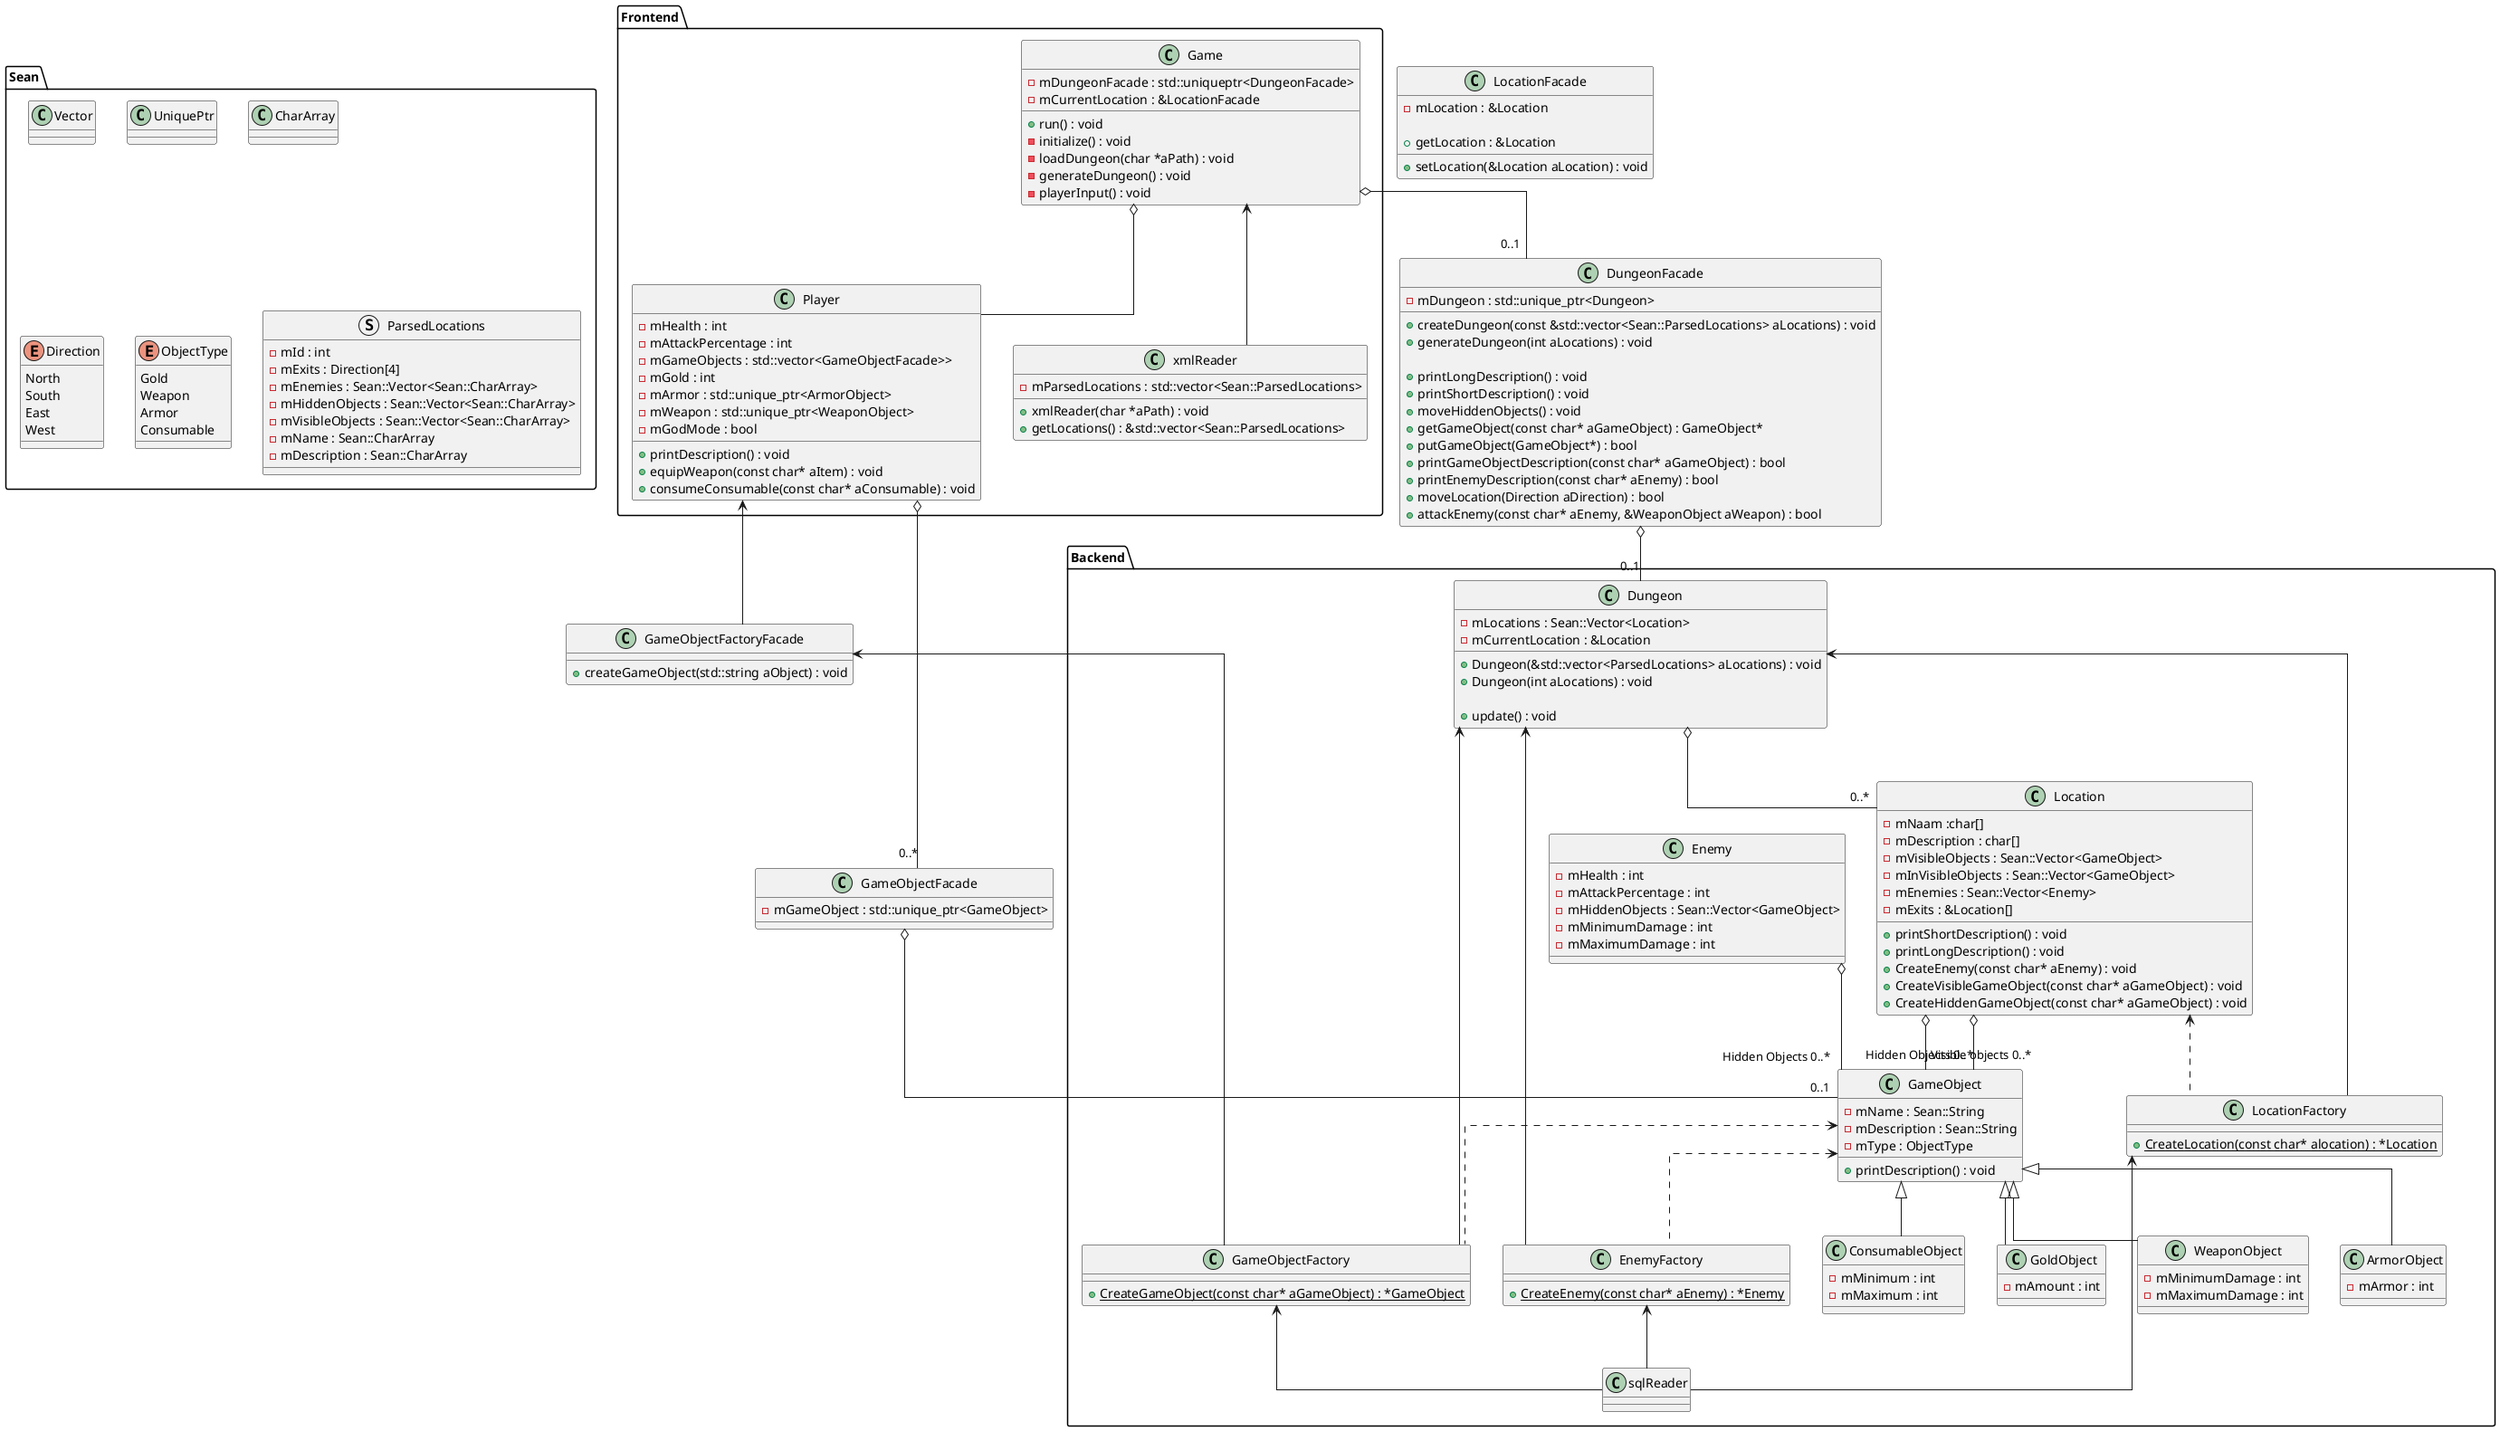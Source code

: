 @startuml

' skinparam backgroundColor #1e1e1e
' skinparam classBackgroundColor #2d2d2d
' skinparam classBorderColor White
' skinparam classFontColor White
' skinparam classAttributeIconColor White
' skinparam classArrowColor White
skinparam linetype ortho

package "Sean"{
    class Vector{

    }

    class UniquePtr{}

    class CharArray{}

    enum Direction{
        North
        South
        East
        West
    }

    enum ObjectType{
        Gold
        Weapon
        Armor
        Consumable
    }

    struct ParsedLocations{
        - mId : int
        - mExits : Direction[4]
        - mEnemies : Sean::Vector<Sean::CharArray>
        - mHiddenObjects : Sean::Vector<Sean::CharArray>
        - mVisibleObjects : Sean::Vector<Sean::CharArray>
        - mName : Sean::CharArray
        - mDescription : Sean::CharArray
    }
}


package "Backend"{

    class Location{
        + printShortDescription() : void
        + printLongDescription() : void
        + CreateEnemy(const char* aEnemy) : void
        + CreateVisibleGameObject(const char* aGameObject) : void
        + CreateHiddenGameObject(const char* aGameObject) : void

        - mNaam :char[]
        - mDescription : char[]
        - mVisibleObjects : Sean::Vector<GameObject>
        - mInVisibleObjects : Sean::Vector<GameObject>
        - mEnemies : Sean::Vector<Enemy>
        - mExits : &Location[]
    }


    class LocationFactory{
        +{static} CreateLocation(const char* alocation) : *Location
    }

    class GameObjectFactory{
        +{static} CreateGameObject(const char* aGameObject) : *GameObject
    }

    class EnemyFactory{
        +{static} CreateEnemy(const char* aEnemy) : *Enemy
    }

    class GameObject{
        -mName : Sean::String
        -mDescription : Sean::String
        -mType : ObjectType

        + printDescription() : void
    }

    class GoldObject{
        - mAmount : int
    }

    class WeaponObject{
        - mMinimumDamage : int
        - mMaximumDamage : int
    }

    class ArmorObject{
        - mArmor : int
    }

    class Enemy{
        - mHealth : int
        - mAttackPercentage : int
        - mHiddenObjects : Sean::Vector<GameObject>
        - mMinimumDamage : int
        - mMaximumDamage : int
    }

    class ConsumableObject{
        - mMinimum : int
        - mMaximum : int
    }

    class Dungeon{
        + Dungeon(&std::vector<ParsedLocations> aLocations) : void
        + Dungeon(int aLocations) : void

        + update() : void

        - mLocations : Sean::Vector<Location>
        - mCurrentLocation : &Location
    }

    class sqlReader{}

    Location o-- "Visible objects 0..*" GameObject
    Location o-- "Hidden Objects 0..*"GameObject

    Enemy o-- "Hidden Objects 0..*" GameObject

    GameObject <.. GameObjectFactory
    GameObject <.. EnemyFactory

    GameObject <|-- GoldObject
    GameObject <|-- WeaponObject
    GameObject <|-- ArmorObject
    GameObject <|-- ConsumableObject

    Dungeon o-- "0..*" Location
    Dungeon <-- LocationFactory
    Dungeon <-- GameObjectFactory
    Dungeon <-- EnemyFactory

    Location <.. LocationFactory

    GameObjectFactory <-- sqlReader
    EnemyFactory <-- sqlReader
    LocationFactory <-- sqlReader

}

package "Frontend"{

    class Player{
        - mHealth : int
        - mAttackPercentage : int
        - mGameObjects : std::vector<GameObjectFacade>>
        - mGold : int
        - mArmor : std::unique_ptr<ArmorObject>
        - mWeapon : std::unique_ptr<WeaponObject>
        - mGodMode : bool

        + printDescription() : void
        + equipWeapon(const char* aItem) : void
        + consumeConsumable(const char* aConsumable) : void
    }

    class Game{
        + run() : void
        - initialize() : void
        - loadDungeon(char *aPath) : void
        - generateDungeon() : void
        - playerInput() : void

        - mDungeonFacade : std::uniqueptr<DungeonFacade>
        - mCurrentLocation : &LocationFacade
    }

    class xmlReader{
        + xmlReader(char *aPath) : void
        + getLocations() : &std::vector<Sean::ParsedLocations>

        - mParsedLocations : std::vector<Sean::ParsedLocations>
    }

    Game o-- Player

    Game <-- xmlReader

}

' Misc
class DungeonFacade{
    - mDungeon : std::unique_ptr<Dungeon>

    + createDungeon(const &std::vector<Sean::ParsedLocations> aLocations) : void
    + generateDungeon(int aLocations) : void

    + printLongDescription() : void
    + printShortDescription() : void
    + moveHiddenObjects() : void
    + getGameObject(const char* aGameObject) : GameObject*
    + putGameObject(GameObject*) : bool
    + printGameObjectDescription(const char* aGameObject) : bool
    + printEnemyDescription(const char* aEnemy) : bool
    + moveLocation(Direction aDirection) : bool
    + attackEnemy(const char* aEnemy, &WeaponObject aWeapon) : bool
}

class GameObjectFacade{
    - mGameObject : std::unique_ptr<GameObject>

}

class GameObjectFactoryFacade{
    + createGameObject(std::string aObject) : void
}

class LocationFacade{
    - mLocation : &Location

    + getLocation : &Location
    + setLocation(&Location aLocation) : void
}


Game o-- "0..1" DungeonFacade

Player o-- "0..*" GameObjectFacade
Player <-- GameObjectFactoryFacade

GameObjectFactoryFacade <-- GameObjectFactory

DungeonFacade o--"0..1" Dungeon
GameObjectFacade o--"0..1" GameObject





@enduml